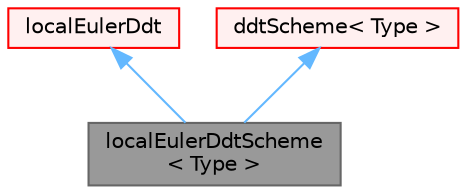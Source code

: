 digraph "localEulerDdtScheme&lt; Type &gt;"
{
 // LATEX_PDF_SIZE
  bgcolor="transparent";
  edge [fontname=Helvetica,fontsize=10,labelfontname=Helvetica,labelfontsize=10];
  node [fontname=Helvetica,fontsize=10,shape=box,height=0.2,width=0.4];
  Node1 [id="Node000001",label="localEulerDdtScheme\l\< Type \>",height=0.2,width=0.4,color="gray40", fillcolor="grey60", style="filled", fontcolor="black",tooltip="Local time-step first-order Euler implicit/explicit ddt."];
  Node2 -> Node1 [id="edge1_Node000001_Node000002",dir="back",color="steelblue1",style="solid",tooltip=" "];
  Node2 [id="Node000002",label="localEulerDdt",height=0.2,width=0.4,color="red", fillcolor="#FFF0F0", style="filled",URL="$classFoam_1_1fv_1_1localEulerDdt.html",tooltip=" "];
  Node6 -> Node1 [id="edge2_Node000001_Node000006",dir="back",color="steelblue1",style="solid",tooltip=" "];
  Node6 [id="Node000006",label="ddtScheme\< Type \>",height=0.2,width=0.4,color="red", fillcolor="#FFF0F0", style="filled",URL="$classFoam_1_1fv_1_1ddtScheme.html",tooltip="Abstract base class for ddt schemes."];
}
